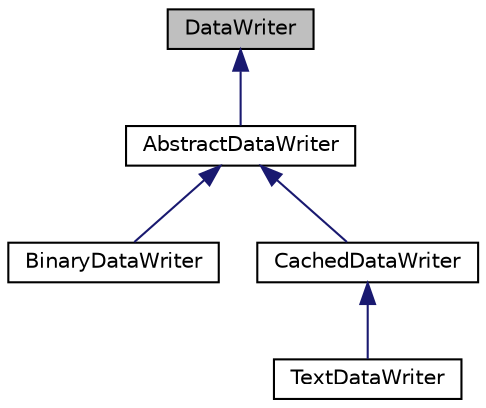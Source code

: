 digraph "DataWriter"
{
 // INTERACTIVE_SVG=YES
  bgcolor="transparent";
  edge [fontname="Helvetica",fontsize="10",labelfontname="Helvetica",labelfontsize="10"];
  node [fontname="Helvetica",fontsize="10",shape=record];
  Node0 [label="DataWriter",height=0.2,width=0.4,color="black", fillcolor="grey75", style="filled", fontcolor="black"];
  Node0 -> Node1 [dir="back",color="midnightblue",fontsize="10",style="solid",fontname="Helvetica"];
  Node1 [label="AbstractDataWriter",height=0.2,width=0.4,color="black",URL="$dc/da4/classumontreal_1_1ssj_1_1util_1_1io_1_1AbstractDataWriter.html",tooltip="This abstract class implements shared functionality for data writers. "];
  Node1 -> Node2 [dir="back",color="midnightblue",fontsize="10",style="solid",fontname="Helvetica"];
  Node2 [label="BinaryDataWriter",height=0.2,width=0.4,color="black",URL="$d9/dc0/classumontreal_1_1ssj_1_1util_1_1io_1_1BinaryDataWriter.html",tooltip="Binary data writer. "];
  Node1 -> Node3 [dir="back",color="midnightblue",fontsize="10",style="solid",fontname="Helvetica"];
  Node3 [label="CachedDataWriter",height=0.2,width=0.4,color="black",URL="$d3/d2e/classumontreal_1_1ssj_1_1util_1_1io_1_1CachedDataWriter.html",tooltip="This abstract class implements shared functionality for data writers that store all fields in memory ..."];
  Node3 -> Node4 [dir="back",color="midnightblue",fontsize="10",style="solid",fontname="Helvetica"];
  Node4 [label="TextDataWriter",height=0.2,width=0.4,color="black",URL="$dd/daf/classumontreal_1_1ssj_1_1util_1_1io_1_1TextDataWriter.html",tooltip="Text data writer. "];
}
